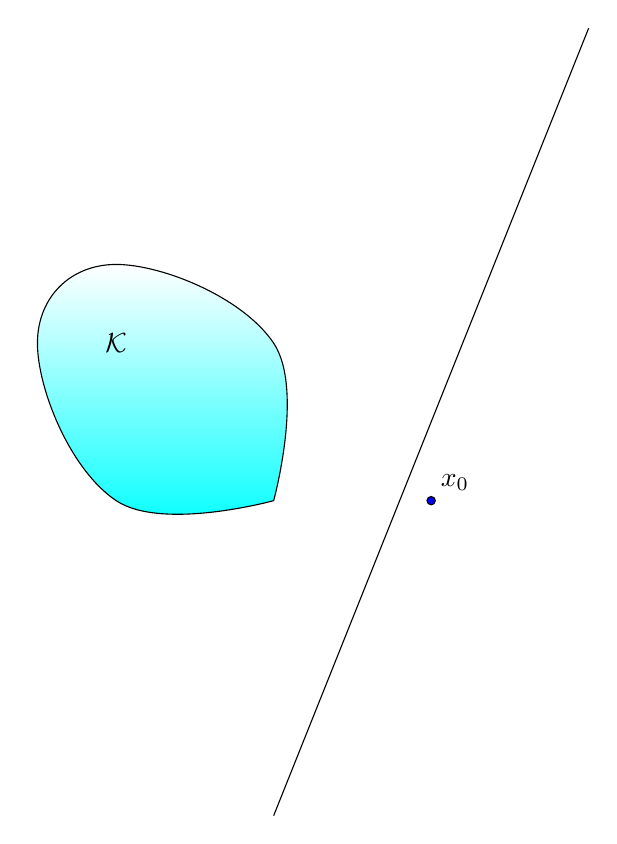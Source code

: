 \definecolor{qqqqff}{rgb}{0.,0.,1.}
\begin{tikzpicture}
 \draw[top color=white, bottom color=cyan] plot[smooth, tension=.7] coordinates {(-3,2) (-5,2) (-6,4) (-5,5) (-3,4) (-3,2)};
 \node at (-5,4) {$\mathcal{K}$};
\draw (1,8) -- (-3,-2);
\draw [fill=qqqqff] (-1,2) circle (1.5pt) 
   node [above right] {$x_0$};
\end{tikzpicture}
